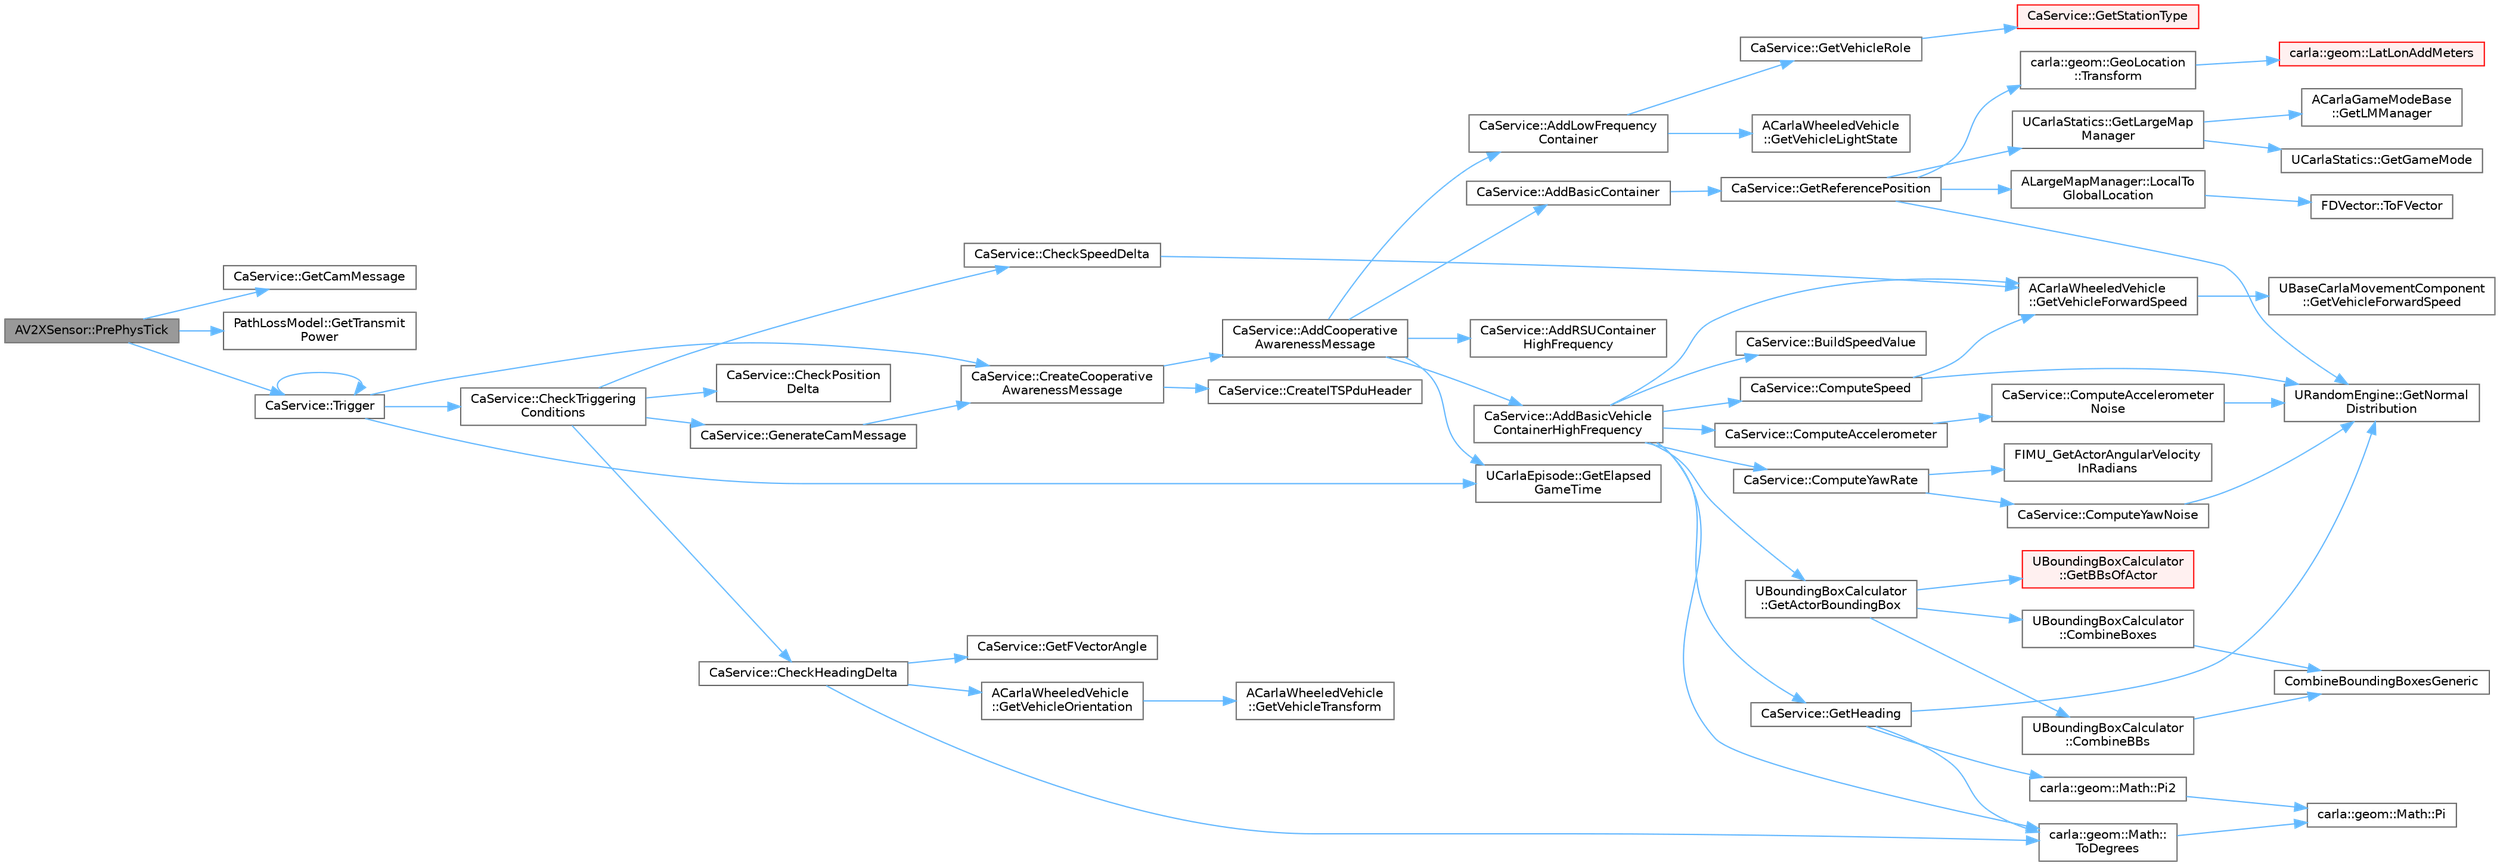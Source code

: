 digraph "AV2XSensor::PrePhysTick"
{
 // INTERACTIVE_SVG=YES
 // LATEX_PDF_SIZE
  bgcolor="transparent";
  edge [fontname=Helvetica,fontsize=10,labelfontname=Helvetica,labelfontsize=10];
  node [fontname=Helvetica,fontsize=10,shape=box,height=0.2,width=0.4];
  rankdir="LR";
  Node1 [id="Node000001",label="AV2XSensor::PrePhysTick",height=0.2,width=0.4,color="gray40", fillcolor="grey60", style="filled", fontcolor="black",tooltip=" "];
  Node1 -> Node2 [id="edge1_Node000001_Node000002",color="steelblue1",style="solid",tooltip=" "];
  Node2 [id="Node000002",label="CaService::GetCamMessage",height=0.2,width=0.4,color="grey40", fillcolor="white", style="filled",URL="$dc/d72/classCaService.html#ab19581503e805145b2633396e96256c2",tooltip=" "];
  Node1 -> Node3 [id="edge2_Node000001_Node000003",color="steelblue1",style="solid",tooltip=" "];
  Node3 [id="Node000003",label="PathLossModel::GetTransmit\lPower",height=0.2,width=0.4,color="grey40", fillcolor="white", style="filled",URL="$d8/d25/classPathLossModel.html#aaeaaf8d4bd211550f7d4fb824145d4e7",tooltip=" "];
  Node1 -> Node4 [id="edge3_Node000001_Node000004",color="steelblue1",style="solid",tooltip=" "];
  Node4 [id="Node000004",label="CaService::Trigger",height=0.2,width=0.4,color="grey40", fillcolor="white", style="filled",URL="$dc/d72/classCaService.html#a3abeb3a2b3ed63c68a902475f3909b51",tooltip=" "];
  Node4 -> Node5 [id="edge4_Node000004_Node000005",color="steelblue1",style="solid",tooltip=" "];
  Node5 [id="Node000005",label="CaService::CheckTriggering\lConditions",height=0.2,width=0.4,color="grey40", fillcolor="white", style="filled",URL="$dc/d72/classCaService.html#af0c9631cf58c85f850d00d94180432c0",tooltip=" "];
  Node5 -> Node6 [id="edge5_Node000005_Node000006",color="steelblue1",style="solid",tooltip=" "];
  Node6 [id="Node000006",label="CaService::CheckHeadingDelta",height=0.2,width=0.4,color="grey40", fillcolor="white", style="filled",URL="$dc/d72/classCaService.html#a6ae189d50c8f10aa9272be9b2cada168",tooltip=" "];
  Node6 -> Node7 [id="edge6_Node000006_Node000007",color="steelblue1",style="solid",tooltip=" "];
  Node7 [id="Node000007",label="CaService::GetFVectorAngle",height=0.2,width=0.4,color="grey40", fillcolor="white", style="filled",URL="$dc/d72/classCaService.html#ae308df1a909d05f20455e667d69cc681",tooltip=" "];
  Node6 -> Node8 [id="edge7_Node000006_Node000008",color="steelblue1",style="solid",tooltip=" "];
  Node8 [id="Node000008",label="ACarlaWheeledVehicle\l::GetVehicleOrientation",height=0.2,width=0.4,color="grey40", fillcolor="white", style="filled",URL="$d5/d70/classACarlaWheeledVehicle.html#a3c55a38c53cbd12284876b3dd5ea9970",tooltip="Orientation vector of the vehicle, pointing forward."];
  Node8 -> Node9 [id="edge8_Node000008_Node000009",color="steelblue1",style="solid",tooltip=" "];
  Node9 [id="Node000009",label="ACarlaWheeledVehicle\l::GetVehicleTransform",height=0.2,width=0.4,color="grey40", fillcolor="white", style="filled",URL="$d5/d70/classACarlaWheeledVehicle.html#aa66156a46d350ca7b5c115eee3a2101e",tooltip="Transform of the vehicle."];
  Node6 -> Node10 [id="edge9_Node000006_Node000010",color="steelblue1",style="solid",tooltip=" "];
  Node10 [id="Node000010",label="carla::geom::Math::\lToDegrees",height=0.2,width=0.4,color="grey40", fillcolor="white", style="filled",URL="$d0/dea/classcarla_1_1geom_1_1Math.html#ae1dc5ac48cfeb15fc66176a644bcf122",tooltip=" "];
  Node10 -> Node11 [id="edge10_Node000010_Node000011",color="steelblue1",style="solid",tooltip=" "];
  Node11 [id="Node000011",label="carla::geom::Math::Pi",height=0.2,width=0.4,color="grey40", fillcolor="white", style="filled",URL="$d0/dea/classcarla_1_1geom_1_1Math.html#abb591fc2a3085df22fc224a9d77cef11",tooltip=" "];
  Node5 -> Node12 [id="edge11_Node000005_Node000012",color="steelblue1",style="solid",tooltip=" "];
  Node12 [id="Node000012",label="CaService::CheckPosition\lDelta",height=0.2,width=0.4,color="grey40", fillcolor="white", style="filled",URL="$dc/d72/classCaService.html#a9be1d6255d2ca3cc4b973ea49b9728e8",tooltip=" "];
  Node5 -> Node13 [id="edge12_Node000005_Node000013",color="steelblue1",style="solid",tooltip=" "];
  Node13 [id="Node000013",label="CaService::CheckSpeedDelta",height=0.2,width=0.4,color="grey40", fillcolor="white", style="filled",URL="$dc/d72/classCaService.html#acce07188fbf060cc9fe76d3112e800f1",tooltip=" "];
  Node13 -> Node14 [id="edge13_Node000013_Node000014",color="steelblue1",style="solid",tooltip=" "];
  Node14 [id="Node000014",label="ACarlaWheeledVehicle\l::GetVehicleForwardSpeed",height=0.2,width=0.4,color="grey40", fillcolor="white", style="filled",URL="$d5/d70/classACarlaWheeledVehicle.html#a6edcead801fe7eb5c26131370659b287",tooltip="Forward speed in cm/s. Might be negative if goes backwards."];
  Node14 -> Node15 [id="edge14_Node000014_Node000015",color="steelblue1",style="solid",tooltip=" "];
  Node15 [id="Node000015",label="UBaseCarlaMovementComponent\l::GetVehicleForwardSpeed",height=0.2,width=0.4,color="grey40", fillcolor="white", style="filled",URL="$d2/d48/classUBaseCarlaMovementComponent.html#a974cdab518603a6b54fa3e3fd8b2c68e",tooltip=" "];
  Node5 -> Node16 [id="edge15_Node000005_Node000016",color="steelblue1",style="solid",tooltip=" "];
  Node16 [id="Node000016",label="CaService::GenerateCamMessage",height=0.2,width=0.4,color="grey40", fillcolor="white", style="filled",URL="$dc/d72/classCaService.html#ac516ff7495bc32f142607fa3c18feb3e",tooltip=" "];
  Node16 -> Node17 [id="edge16_Node000016_Node000017",color="steelblue1",style="solid",tooltip=" "];
  Node17 [id="Node000017",label="CaService::CreateCooperative\lAwarenessMessage",height=0.2,width=0.4,color="grey40", fillcolor="white", style="filled",URL="$dc/d72/classCaService.html#aeed10735fdfabc90def5dc5459636d57",tooltip=" "];
  Node17 -> Node18 [id="edge17_Node000017_Node000018",color="steelblue1",style="solid",tooltip=" "];
  Node18 [id="Node000018",label="CaService::AddCooperative\lAwarenessMessage",height=0.2,width=0.4,color="grey40", fillcolor="white", style="filled",URL="$dc/d72/classCaService.html#af78a02cbfa27133b4682c7f99c3ed09e",tooltip=" "];
  Node18 -> Node19 [id="edge18_Node000018_Node000019",color="steelblue1",style="solid",tooltip=" "];
  Node19 [id="Node000019",label="CaService::AddBasicContainer",height=0.2,width=0.4,color="grey40", fillcolor="white", style="filled",URL="$dc/d72/classCaService.html#afecf9177ad7c234805ef94facc28f0b3",tooltip=" "];
  Node19 -> Node20 [id="edge19_Node000019_Node000020",color="steelblue1",style="solid",tooltip=" "];
  Node20 [id="Node000020",label="CaService::GetReferencePosition",height=0.2,width=0.4,color="grey40", fillcolor="white", style="filled",URL="$dc/d72/classCaService.html#a1afb5ef6b14dc245a4e587e680b0e519",tooltip=" "];
  Node20 -> Node21 [id="edge20_Node000020_Node000021",color="steelblue1",style="solid",tooltip=" "];
  Node21 [id="Node000021",label="UCarlaStatics::GetLargeMap\lManager",height=0.2,width=0.4,color="grey40", fillcolor="white", style="filled",URL="$d7/d1e/classUCarlaStatics.html#a8137f56360aa59de44591fce99608dc4",tooltip=" "];
  Node21 -> Node22 [id="edge21_Node000021_Node000022",color="steelblue1",style="solid",tooltip=" "];
  Node22 [id="Node000022",label="UCarlaStatics::GetGameMode",height=0.2,width=0.4,color="grey40", fillcolor="white", style="filled",URL="$d7/d1e/classUCarlaStatics.html#acf94832c60579b6d161b66447719efbc",tooltip=" "];
  Node21 -> Node23 [id="edge22_Node000021_Node000023",color="steelblue1",style="solid",tooltip=" "];
  Node23 [id="Node000023",label="ACarlaGameModeBase\l::GetLMManager",height=0.2,width=0.4,color="grey40", fillcolor="white", style="filled",URL="$db/de5/classACarlaGameModeBase.html#a6a66e9a979a5dfbdb292f8eb3f89149c",tooltip=" "];
  Node20 -> Node24 [id="edge23_Node000020_Node000024",color="steelblue1",style="solid",tooltip=" "];
  Node24 [id="Node000024",label="URandomEngine::GetNormal\lDistribution",height=0.2,width=0.4,color="grey40", fillcolor="white", style="filled",URL="$d2/d4b/classURandomEngine.html#a794f6be8c1517dba34b61f2b753cb4d3",tooltip=" "];
  Node20 -> Node25 [id="edge24_Node000020_Node000025",color="steelblue1",style="solid",tooltip=" "];
  Node25 [id="Node000025",label="ALargeMapManager::LocalTo\lGlobalLocation",height=0.2,width=0.4,color="grey40", fillcolor="white", style="filled",URL="$d9/d4b/classALargeMapManager.html#adc28142d65c3bdb83f5a6a6db9deee81",tooltip=" "];
  Node25 -> Node26 [id="edge25_Node000025_Node000026",color="steelblue1",style="solid",tooltip=" "];
  Node26 [id="Node000026",label="FDVector::ToFVector",height=0.2,width=0.4,color="grey40", fillcolor="white", style="filled",URL="$de/d7a/structFDVector.html#afcef01413fad4ebae06ee468bee88a9c",tooltip=" "];
  Node20 -> Node27 [id="edge26_Node000020_Node000027",color="steelblue1",style="solid",tooltip=" "];
  Node27 [id="Node000027",label="carla::geom::GeoLocation\l::Transform",height=0.2,width=0.4,color="grey40", fillcolor="white", style="filled",URL="$d3/df4/classcarla_1_1geom_1_1GeoLocation.html#a51aadebcf64689d1729e8b20e461485b",tooltip="Transform the given location to a GeoLocation using this as geo-reference."];
  Node27 -> Node28 [id="edge27_Node000027_Node000028",color="steelblue1",style="solid",tooltip=" "];
  Node28 [id="Node000028",label="carla::geom::LatLonAddMeters",height=0.2,width=0.4,color="red", fillcolor="#FFF0F0", style="filled",URL="$dc/dda/namespacecarla_1_1geom.html#ab563ac51c2d53544481217df7e8e6a35",tooltip="Adds meters dx/dy to given lat/lon and returns new lat/lon."];
  Node18 -> Node33 [id="edge28_Node000018_Node000033",color="steelblue1",style="solid",tooltip=" "];
  Node33 [id="Node000033",label="CaService::AddBasicVehicle\lContainerHighFrequency",height=0.2,width=0.4,color="grey40", fillcolor="white", style="filled",URL="$dc/d72/classCaService.html#aada5a11db167140445dd085b2f40a43a",tooltip=" "];
  Node33 -> Node34 [id="edge29_Node000033_Node000034",color="steelblue1",style="solid",tooltip=" "];
  Node34 [id="Node000034",label="CaService::BuildSpeedValue",height=0.2,width=0.4,color="grey40", fillcolor="white", style="filled",URL="$dc/d72/classCaService.html#ac2c20b7962d7b79a82c12c1fc31c2259",tooltip=" "];
  Node33 -> Node35 [id="edge30_Node000033_Node000035",color="steelblue1",style="solid",tooltip=" "];
  Node35 [id="Node000035",label="CaService::ComputeAccelerometer",height=0.2,width=0.4,color="grey40", fillcolor="white", style="filled",URL="$dc/d72/classCaService.html#a6e8e3ac14ecef450c6487112666ab9f6",tooltip=" "];
  Node35 -> Node36 [id="edge31_Node000035_Node000036",color="steelblue1",style="solid",tooltip=" "];
  Node36 [id="Node000036",label="CaService::ComputeAccelerometer\lNoise",height=0.2,width=0.4,color="grey40", fillcolor="white", style="filled",URL="$dc/d72/classCaService.html#a10e27f9dff760d01ab6b66beb16292c7",tooltip=" "];
  Node36 -> Node24 [id="edge32_Node000036_Node000024",color="steelblue1",style="solid",tooltip=" "];
  Node33 -> Node37 [id="edge33_Node000033_Node000037",color="steelblue1",style="solid",tooltip=" "];
  Node37 [id="Node000037",label="CaService::ComputeSpeed",height=0.2,width=0.4,color="grey40", fillcolor="white", style="filled",URL="$dc/d72/classCaService.html#ad8f9c1690dfe3d09355ef97f337d69f9",tooltip=" "];
  Node37 -> Node24 [id="edge34_Node000037_Node000024",color="steelblue1",style="solid",tooltip=" "];
  Node37 -> Node14 [id="edge35_Node000037_Node000014",color="steelblue1",style="solid",tooltip=" "];
  Node33 -> Node38 [id="edge36_Node000033_Node000038",color="steelblue1",style="solid",tooltip=" "];
  Node38 [id="Node000038",label="CaService::ComputeYawRate",height=0.2,width=0.4,color="grey40", fillcolor="white", style="filled",URL="$dc/d72/classCaService.html#a683e895384f5c2d7f7814c16d36c5308",tooltip=" "];
  Node38 -> Node39 [id="edge37_Node000038_Node000039",color="steelblue1",style="solid",tooltip=" "];
  Node39 [id="Node000039",label="CaService::ComputeYawNoise",height=0.2,width=0.4,color="grey40", fillcolor="white", style="filled",URL="$dc/d72/classCaService.html#ad442a7452d3d952e3d6cea0b88ef0c07",tooltip=" "];
  Node39 -> Node24 [id="edge38_Node000039_Node000024",color="steelblue1",style="solid",tooltip=" "];
  Node38 -> Node40 [id="edge39_Node000038_Node000040",color="steelblue1",style="solid",tooltip=" "];
  Node40 [id="Node000040",label="FIMU_GetActorAngularVelocity\lInRadians",height=0.2,width=0.4,color="grey40", fillcolor="white", style="filled",URL="$d7/d78/InertialMeasurementUnit_8cpp.html#af4975d0785257be624de10365d21740d",tooltip=" "];
  Node33 -> Node41 [id="edge40_Node000033_Node000041",color="steelblue1",style="solid",tooltip=" "];
  Node41 [id="Node000041",label="UBoundingBoxCalculator\l::GetActorBoundingBox",height=0.2,width=0.4,color="grey40", fillcolor="white", style="filled",URL="$df/d02/classUBoundingBoxCalculator.html#af7bad4e6896754f731f278a20ab7cbff",tooltip="Compute the bounding box of the given Carla actor."];
  Node41 -> Node42 [id="edge41_Node000041_Node000042",color="steelblue1",style="solid",tooltip=" "];
  Node42 [id="Node000042",label="UBoundingBoxCalculator\l::CombineBBs",height=0.2,width=0.4,color="grey40", fillcolor="white", style="filled",URL="$df/d02/classUBoundingBoxCalculator.html#adc638d4ad146b80666f002e31fb67dca",tooltip=" "];
  Node42 -> Node43 [id="edge42_Node000042_Node000043",color="steelblue1",style="solid",tooltip=" "];
  Node43 [id="Node000043",label="CombineBoundingBoxesGeneric",height=0.2,width=0.4,color="grey40", fillcolor="white", style="filled",URL="$dd/dd8/BoundingBoxCalculator_8cpp.html#add48caf167e197fab6a9c2228ad1c024",tooltip=" "];
  Node41 -> Node44 [id="edge43_Node000041_Node000044",color="steelblue1",style="solid",tooltip=" "];
  Node44 [id="Node000044",label="UBoundingBoxCalculator\l::CombineBoxes",height=0.2,width=0.4,color="grey40", fillcolor="white", style="filled",URL="$df/d02/classUBoundingBoxCalculator.html#afc2c3e04d5aa316befc5e034d66fff08",tooltip=" "];
  Node44 -> Node43 [id="edge44_Node000044_Node000043",color="steelblue1",style="solid",tooltip=" "];
  Node41 -> Node45 [id="edge45_Node000041_Node000045",color="steelblue1",style="solid",tooltip=" "];
  Node45 [id="Node000045",label="UBoundingBoxCalculator\l::GetBBsOfActor",height=0.2,width=0.4,color="red", fillcolor="#FFF0F0", style="filled",URL="$df/d02/classUBoundingBoxCalculator.html#a2c923355cb61474395e94b63c753b81b",tooltip=" "];
  Node33 -> Node57 [id="edge46_Node000033_Node000057",color="steelblue1",style="solid",tooltip=" "];
  Node57 [id="Node000057",label="CaService::GetHeading",height=0.2,width=0.4,color="grey40", fillcolor="white", style="filled",URL="$dc/d72/classCaService.html#a925f31b622798db03a5561de115ccd6f",tooltip=" "];
  Node57 -> Node24 [id="edge47_Node000057_Node000024",color="steelblue1",style="solid",tooltip=" "];
  Node57 -> Node58 [id="edge48_Node000057_Node000058",color="steelblue1",style="solid",tooltip=" "];
  Node58 [id="Node000058",label="carla::geom::Math::Pi2",height=0.2,width=0.4,color="grey40", fillcolor="white", style="filled",URL="$d0/dea/classcarla_1_1geom_1_1Math.html#a2b3dd5a42146720b0195024c5a3d1168",tooltip=" "];
  Node58 -> Node11 [id="edge49_Node000058_Node000011",color="steelblue1",style="solid",tooltip=" "];
  Node57 -> Node10 [id="edge50_Node000057_Node000010",color="steelblue1",style="solid",tooltip=" "];
  Node33 -> Node14 [id="edge51_Node000033_Node000014",color="steelblue1",style="solid",tooltip=" "];
  Node33 -> Node10 [id="edge52_Node000033_Node000010",color="steelblue1",style="solid",tooltip=" "];
  Node18 -> Node59 [id="edge53_Node000018_Node000059",color="steelblue1",style="solid",tooltip=" "];
  Node59 [id="Node000059",label="CaService::AddLowFrequency\lContainer",height=0.2,width=0.4,color="grey40", fillcolor="white", style="filled",URL="$dc/d72/classCaService.html#aa68ab6668f5f288ec1eced088465fb75",tooltip=" "];
  Node59 -> Node60 [id="edge54_Node000059_Node000060",color="steelblue1",style="solid",tooltip=" "];
  Node60 [id="Node000060",label="ACarlaWheeledVehicle\l::GetVehicleLightState",height=0.2,width=0.4,color="grey40", fillcolor="white", style="filled",URL="$d5/d70/classACarlaWheeledVehicle.html#a1d146bae89f84b6caccdacfa03f8c498",tooltip=" "];
  Node59 -> Node61 [id="edge55_Node000059_Node000061",color="steelblue1",style="solid",tooltip=" "];
  Node61 [id="Node000061",label="CaService::GetVehicleRole",height=0.2,width=0.4,color="grey40", fillcolor="white", style="filled",URL="$dc/d72/classCaService.html#ac397149ba82d955896c5ea232b08a572",tooltip=" "];
  Node61 -> Node62 [id="edge56_Node000061_Node000062",color="steelblue1",style="solid",tooltip=" "];
  Node62 [id="Node000062",label="CaService::GetStationType",height=0.2,width=0.4,color="red", fillcolor="#FFF0F0", style="filled",URL="$dc/d72/classCaService.html#a7105f7ab694ddaea0197a56de24b73b3",tooltip=" "];
  Node18 -> Node68 [id="edge57_Node000018_Node000068",color="steelblue1",style="solid",tooltip=" "];
  Node68 [id="Node000068",label="CaService::AddRSUContainer\lHighFrequency",height=0.2,width=0.4,color="grey40", fillcolor="white", style="filled",URL="$dc/d72/classCaService.html#ae1586ca1148093687af8911694adcde2",tooltip=" "];
  Node18 -> Node69 [id="edge58_Node000018_Node000069",color="steelblue1",style="solid",tooltip=" "];
  Node69 [id="Node000069",label="UCarlaEpisode::GetElapsed\lGameTime",height=0.2,width=0.4,color="grey40", fillcolor="white", style="filled",URL="$dc/d84/classUCarlaEpisode.html#a773152c8a02ce0d36133abfd81df4045",tooltip="Game seconds since the start of this episode."];
  Node17 -> Node70 [id="edge59_Node000017_Node000070",color="steelblue1",style="solid",tooltip=" "];
  Node70 [id="Node000070",label="CaService::CreateITSPduHeader",height=0.2,width=0.4,color="grey40", fillcolor="white", style="filled",URL="$dc/d72/classCaService.html#a0d759f1a3f3c49917ea07e81b0693e1f",tooltip=" "];
  Node4 -> Node17 [id="edge60_Node000004_Node000017",color="steelblue1",style="solid",tooltip=" "];
  Node4 -> Node69 [id="edge61_Node000004_Node000069",color="steelblue1",style="solid",tooltip=" "];
  Node4 -> Node4 [id="edge62_Node000004_Node000004",color="steelblue1",style="solid",tooltip=" "];
}
